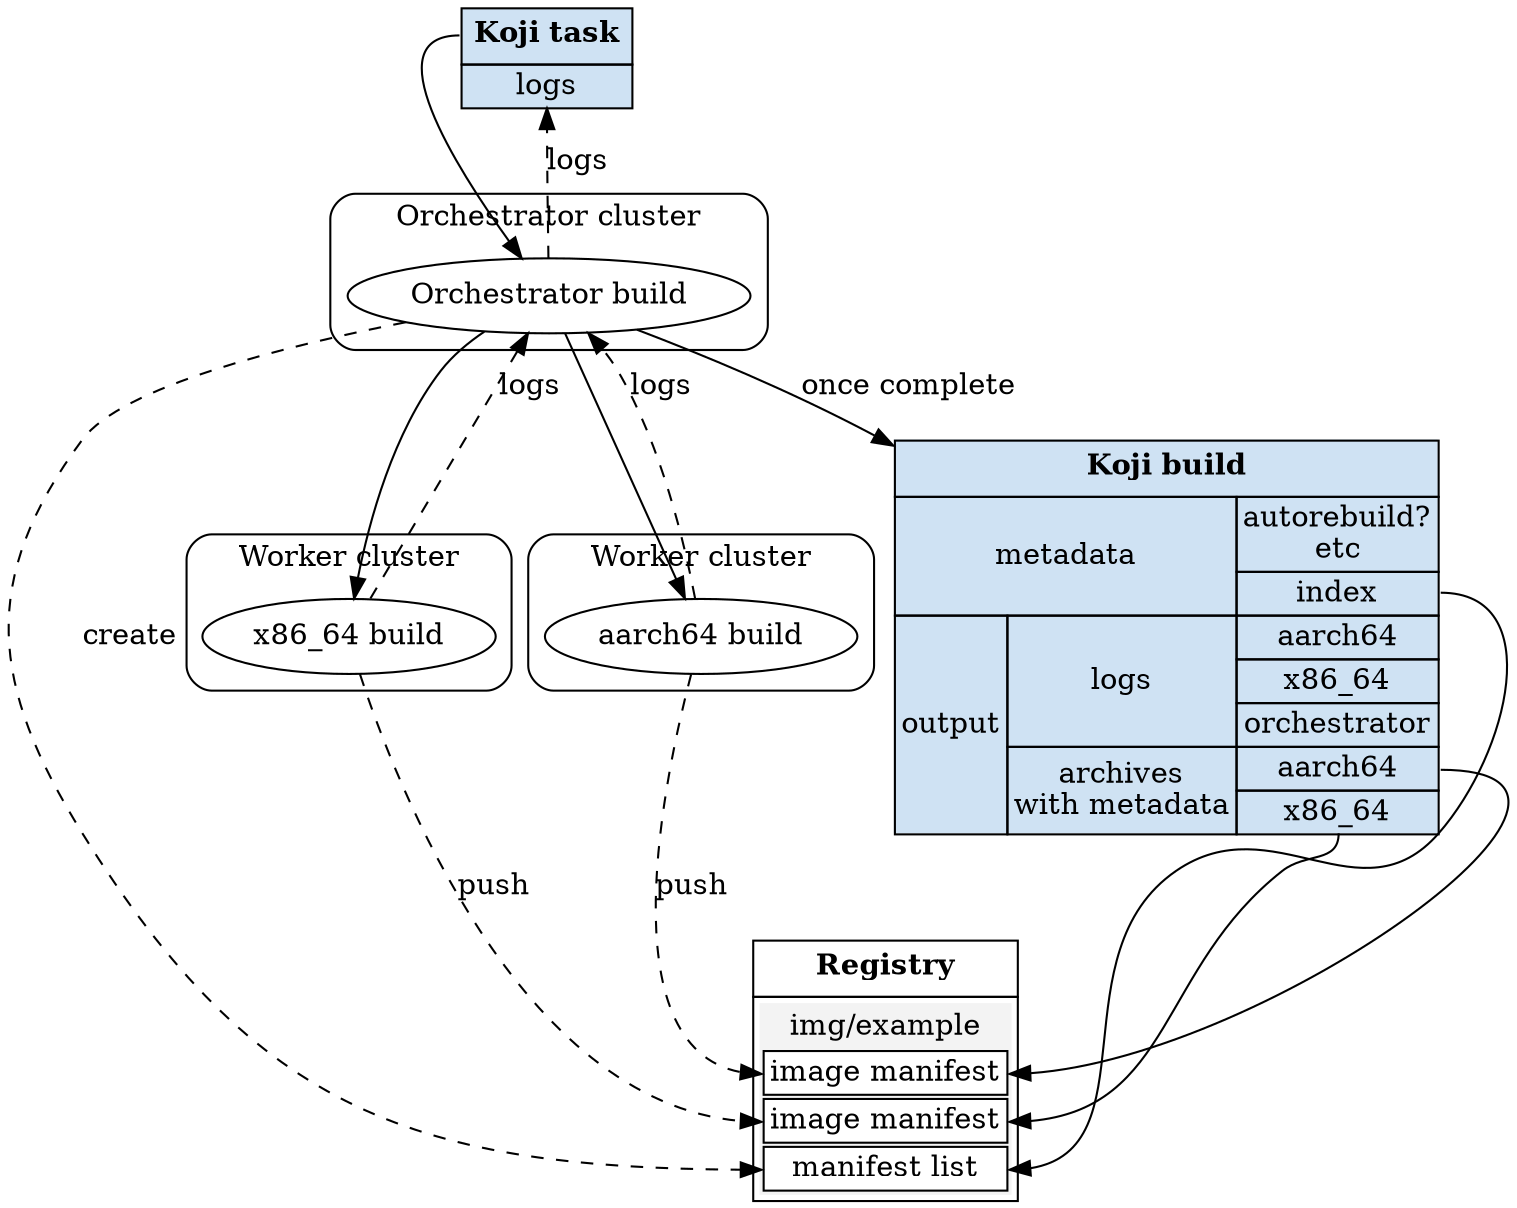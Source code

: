 digraph G {
    koji_task [shape=none, margin=0, label=<
               <TABLE BGCOLOR="#cfe2f3" BORDER="0" CELLSPACING="0" CELLBORDER="1">
                 <TR><TD PORT="main" CELLPADDING="5"><B>Koji task</B></TD></TR>
                 <TR><TD PORT="logs" BORDER="1">logs</TD></TR>
               </TABLE>>];

    registry [shape=none, margin=0, label=<
              <TABLE BORDER="0" CELLSPACING="0" CELLBORDER="1">
                <TR><TD CELLPADDING="5"><B>Registry</B></TD></TR>
                <TR><TD><TABLE BGCOLOR="#f3f3f3" BORDER="0" CELLSPACING="2" CELLBORDER="1">
                          <TR><TD BORDER="0">img/example</TD></TR>
                          <TR><TD BGCOLOR="#ffffff" PORT="aarch64">image manifest</TD></TR>
                          <TR><TD BGCOLOR="#ffffff" PORT="x86_64">image manifest</TD></TR>
                          <TR><TD BGCOLOR="#ffffff" PORT="list">manifest list</TD></TR>
                         </TABLE></TD></TR>
              </TABLE>>];

    subgraph cluster_orchestrator {
        style=rounded;
        label="Orchestrator cluster";
        orchestrator_build [label=<Orchestrator build>];
        orchestrator_build;
    }

    subgraph cluster_worker_x86_64 {
        style=rounded;
        label="Worker cluster";
        x86_64_build [label=<x86_64 build>];
    }

    subgraph cluster_worker_aarch64 {
        style=rounded;
        label="Worker cluster";
        aarch64_build [label=<aarch64 build>];
    }

    subgraph {
        koji_build [shape=none, margin=0, label=<
                    <TABLE BGCOLOR="#cfe2f3" BORDER="0" CELLSPACING="0" CELLBORDER="1">
                      <TR><TD COLSPAN="3" CELLPADDING="5"><B>Koji build</B></TD></TR>
                      <TR><TD COLSPAN="2" ROWSPAN="2">metadata</TD><TD>autorebuild?<BR/>etc</TD></TR>
                      <TR><TD PORT="list">index</TD></TR>
                      <TR><TD PORT="output" ROWSPAN="5">output</TD><TD ROWSPAN="3">logs</TD><TD>aarch64</TD></TR>
                      <TR><TD>x86_64</TD></TR>
                      <TR><TD>orchestrator</TD></TR>
                      <TR><TD ROWSPAN="2">archives<BR/>with metadata</TD><TD PORT="aarch64">aarch64</TD></TR>
                      <TR><TD PORT="x86_64">x86_64</TD></TR>
                    </TABLE>>];
    }

    koji_task:main -> orchestrator_build;
    orchestrator_build -> koji_task:logs [style=dashed, label=logs];

    orchestrator_build -> registry:list [style=dashed, label=create];
    orchestrator_build -> koji_build [label="once complete"];

    orchestrator_build -> x86_64_build;
    x86_64_build -> orchestrator_build [style=dashed, label=logs];
    x86_64_build -> registry:x86_64 [style=dashed, label=push];

    orchestrator_build -> aarch64_build;
    aarch64_build -> orchestrator_build [style=dashed, label=logs];
    aarch64_build -> registry:aarch64 [style=dashed, label=push];

    koji_build:list -> registry:list;
    koji_build:x86_64 -> registry:x86_64;
    koji_build:aarch64 -> registry:aarch64;
}

